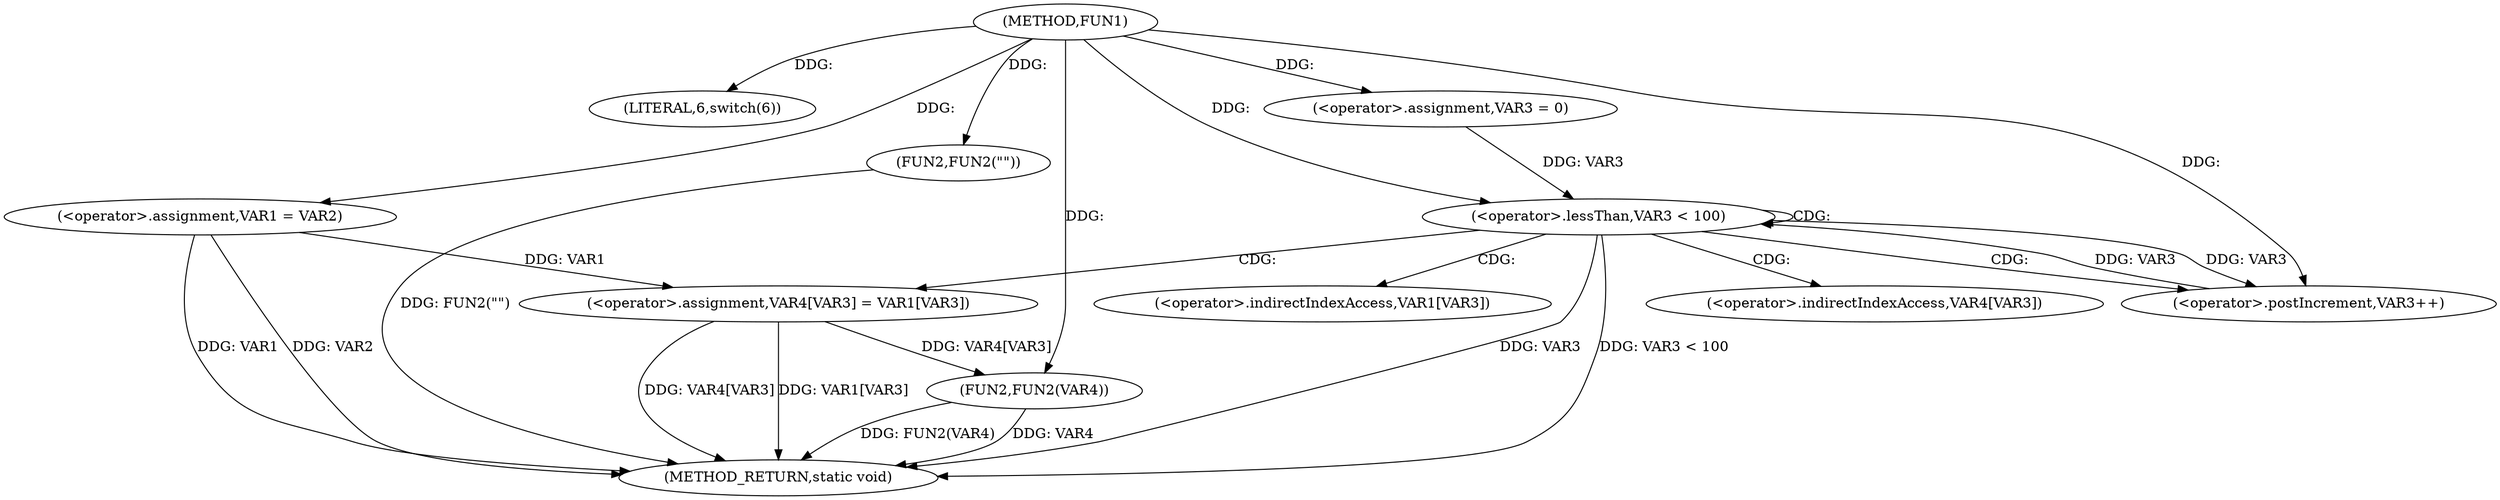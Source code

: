 digraph FUN1 {  
"1000100" [label = "(METHOD,FUN1)" ]
"1000138" [label = "(METHOD_RETURN,static void)" ]
"1000105" [label = "(LITERAL,6,switch(6))" ]
"1000108" [label = "(<operator>.assignment,VAR1 = VAR2)" ]
"1000113" [label = "(FUN2,FUN2(\"\"))" ]
"1000120" [label = "(<operator>.assignment,VAR3 = 0)" ]
"1000123" [label = "(<operator>.lessThan,VAR3 < 100)" ]
"1000126" [label = "(<operator>.postIncrement,VAR3++)" ]
"1000129" [label = "(<operator>.assignment,VAR4[VAR3] = VAR1[VAR3])" ]
"1000136" [label = "(FUN2,FUN2(VAR4))" ]
"1000130" [label = "(<operator>.indirectIndexAccess,VAR4[VAR3])" ]
"1000133" [label = "(<operator>.indirectIndexAccess,VAR1[VAR3])" ]
  "1000123" -> "1000138"  [ label = "DDG: VAR3 < 100"] 
  "1000129" -> "1000138"  [ label = "DDG: VAR1[VAR3]"] 
  "1000136" -> "1000138"  [ label = "DDG: FUN2(VAR4)"] 
  "1000123" -> "1000138"  [ label = "DDG: VAR3"] 
  "1000129" -> "1000138"  [ label = "DDG: VAR4[VAR3]"] 
  "1000113" -> "1000138"  [ label = "DDG: FUN2(\"\")"] 
  "1000108" -> "1000138"  [ label = "DDG: VAR2"] 
  "1000136" -> "1000138"  [ label = "DDG: VAR4"] 
  "1000108" -> "1000138"  [ label = "DDG: VAR1"] 
  "1000100" -> "1000105"  [ label = "DDG: "] 
  "1000100" -> "1000108"  [ label = "DDG: "] 
  "1000100" -> "1000113"  [ label = "DDG: "] 
  "1000100" -> "1000120"  [ label = "DDG: "] 
  "1000120" -> "1000123"  [ label = "DDG: VAR3"] 
  "1000126" -> "1000123"  [ label = "DDG: VAR3"] 
  "1000100" -> "1000123"  [ label = "DDG: "] 
  "1000123" -> "1000126"  [ label = "DDG: VAR3"] 
  "1000100" -> "1000126"  [ label = "DDG: "] 
  "1000108" -> "1000129"  [ label = "DDG: VAR1"] 
  "1000129" -> "1000136"  [ label = "DDG: VAR4[VAR3]"] 
  "1000100" -> "1000136"  [ label = "DDG: "] 
  "1000123" -> "1000129"  [ label = "CDG: "] 
  "1000123" -> "1000123"  [ label = "CDG: "] 
  "1000123" -> "1000130"  [ label = "CDG: "] 
  "1000123" -> "1000133"  [ label = "CDG: "] 
  "1000123" -> "1000126"  [ label = "CDG: "] 
}
